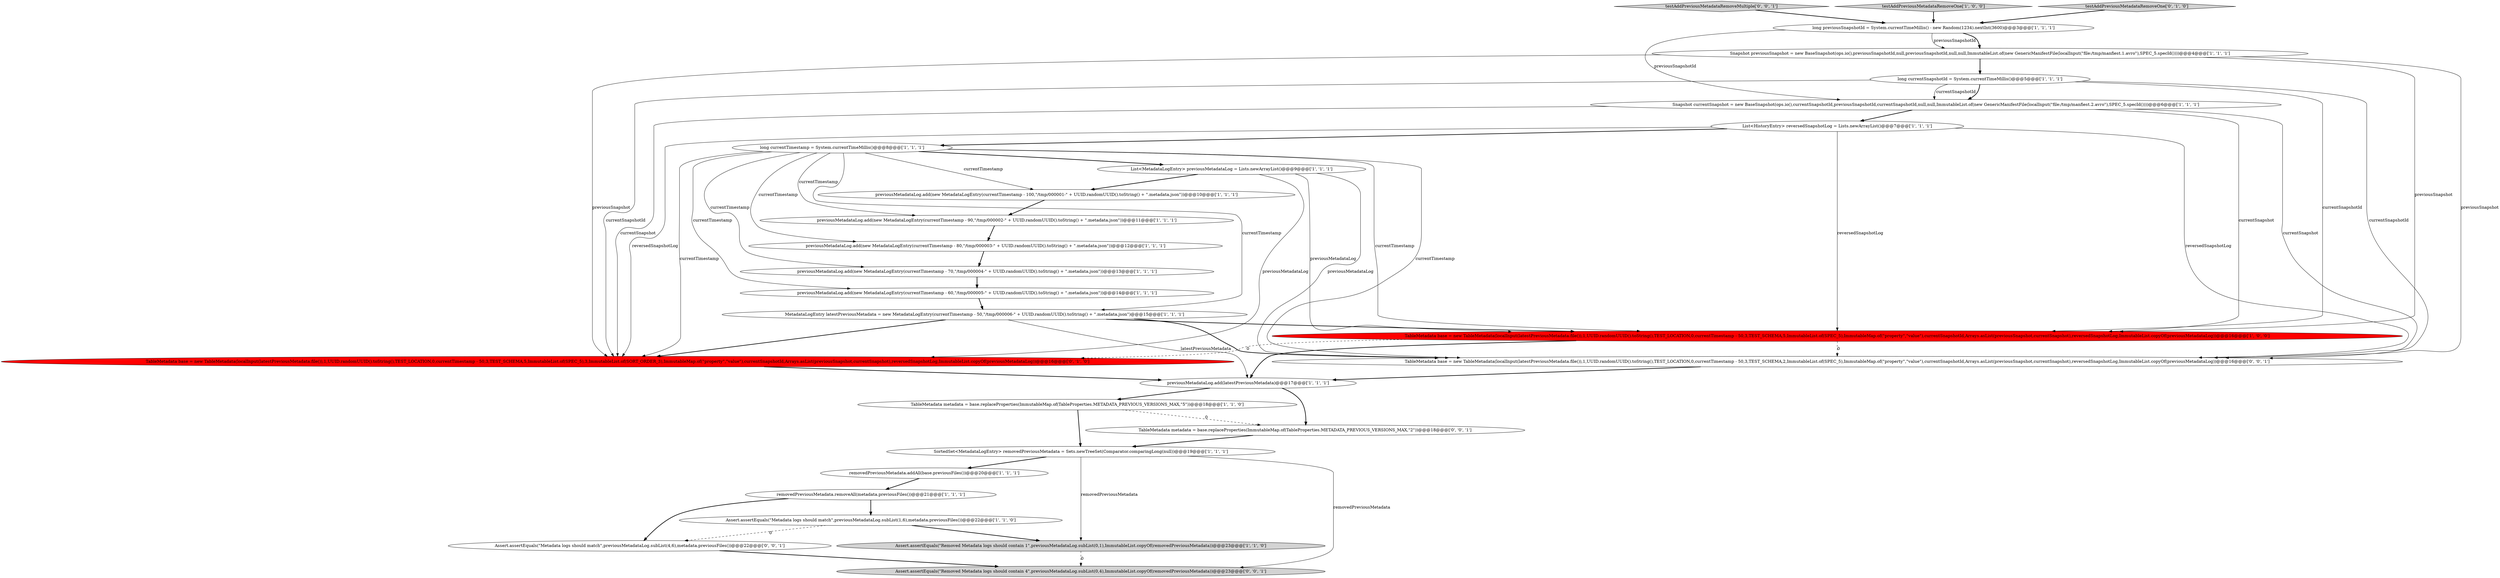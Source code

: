 digraph {
27 [style = filled, label = "TableMetadata base = new TableMetadata(localInput(latestPreviousMetadata.file()),1,UUID.randomUUID().toString(),TEST_LOCATION,0,currentTimestamp - 50,3,TEST_SCHEMA,2,ImmutableList.of(SPEC_5),ImmutableMap.of(\"property\",\"value\"),currentSnapshotId,Arrays.asList(previousSnapshot,currentSnapshot),reversedSnapshotLog,ImmutableList.copyOf(previousMetadataLog))@@@16@@@['0', '0', '1']", fillcolor = white, shape = ellipse image = "AAA0AAABBB3BBB"];
28 [style = filled, label = "testAddPreviousMetadataRemoveMultiple['0', '0', '1']", fillcolor = lightgray, shape = diamond image = "AAA0AAABBB3BBB"];
6 [style = filled, label = "long currentTimestamp = System.currentTimeMillis()@@@8@@@['1', '1', '1']", fillcolor = white, shape = ellipse image = "AAA0AAABBB1BBB"];
8 [style = filled, label = "List<MetadataLogEntry> previousMetadataLog = Lists.newArrayList()@@@9@@@['1', '1', '1']", fillcolor = white, shape = ellipse image = "AAA0AAABBB1BBB"];
13 [style = filled, label = "long currentSnapshotId = System.currentTimeMillis()@@@5@@@['1', '1', '1']", fillcolor = white, shape = ellipse image = "AAA0AAABBB1BBB"];
15 [style = filled, label = "testAddPreviousMetadataRemoveOne['1', '0', '0']", fillcolor = lightgray, shape = diamond image = "AAA0AAABBB1BBB"];
21 [style = filled, label = "previousMetadataLog.add(new MetadataLogEntry(currentTimestamp - 90,\"/tmp/000002-\" + UUID.randomUUID().toString() + \".metadata.json\"))@@@11@@@['1', '1', '1']", fillcolor = white, shape = ellipse image = "AAA0AAABBB1BBB"];
4 [style = filled, label = "previousMetadataLog.add(new MetadataLogEntry(currentTimestamp - 80,\"/tmp/000003-\" + UUID.randomUUID().toString() + \".metadata.json\"))@@@12@@@['1', '1', '1']", fillcolor = white, shape = ellipse image = "AAA0AAABBB1BBB"];
9 [style = filled, label = "previousMetadataLog.add(new MetadataLogEntry(currentTimestamp - 60,\"/tmp/000005-\" + UUID.randomUUID().toString() + \".metadata.json\"))@@@14@@@['1', '1', '1']", fillcolor = white, shape = ellipse image = "AAA0AAABBB1BBB"];
5 [style = filled, label = "TableMetadata base = new TableMetadata(localInput(latestPreviousMetadata.file()),1,UUID.randomUUID().toString(),TEST_LOCATION,0,currentTimestamp - 50,3,TEST_SCHEMA,5,ImmutableList.of(SPEC_5),ImmutableMap.of(\"property\",\"value\"),currentSnapshotId,Arrays.asList(previousSnapshot,currentSnapshot),reversedSnapshotLog,ImmutableList.copyOf(previousMetadataLog))@@@16@@@['1', '0', '0']", fillcolor = red, shape = ellipse image = "AAA1AAABBB1BBB"];
12 [style = filled, label = "previousMetadataLog.add(new MetadataLogEntry(currentTimestamp - 70,\"/tmp/000004-\" + UUID.randomUUID().toString() + \".metadata.json\"))@@@13@@@['1', '1', '1']", fillcolor = white, shape = ellipse image = "AAA0AAABBB1BBB"];
24 [style = filled, label = "Assert.assertEquals(\"Metadata logs should match\",previousMetadataLog.subList(4,6),metadata.previousFiles())@@@22@@@['0', '0', '1']", fillcolor = white, shape = ellipse image = "AAA0AAABBB3BBB"];
10 [style = filled, label = "TableMetadata metadata = base.replaceProperties(ImmutableMap.of(TableProperties.METADATA_PREVIOUS_VERSIONS_MAX,\"5\"))@@@18@@@['1', '1', '0']", fillcolor = white, shape = ellipse image = "AAA0AAABBB1BBB"];
1 [style = filled, label = "removedPreviousMetadata.addAll(base.previousFiles())@@@20@@@['1', '1', '1']", fillcolor = white, shape = ellipse image = "AAA0AAABBB1BBB"];
20 [style = filled, label = "long previousSnapshotId = System.currentTimeMillis() - new Random(1234).nextInt(3600)@@@3@@@['1', '1', '1']", fillcolor = white, shape = ellipse image = "AAA0AAABBB1BBB"];
16 [style = filled, label = "SortedSet<MetadataLogEntry> removedPreviousMetadata = Sets.newTreeSet(Comparator.comparingLong(null))@@@19@@@['1', '1', '1']", fillcolor = white, shape = ellipse image = "AAA0AAABBB1BBB"];
19 [style = filled, label = "List<HistoryEntry> reversedSnapshotLog = Lists.newArrayList()@@@7@@@['1', '1', '1']", fillcolor = white, shape = ellipse image = "AAA0AAABBB1BBB"];
14 [style = filled, label = "removedPreviousMetadata.removeAll(metadata.previousFiles())@@@21@@@['1', '1', '1']", fillcolor = white, shape = ellipse image = "AAA0AAABBB1BBB"];
25 [style = filled, label = "TableMetadata metadata = base.replaceProperties(ImmutableMap.of(TableProperties.METADATA_PREVIOUS_VERSIONS_MAX,\"2\"))@@@18@@@['0', '0', '1']", fillcolor = white, shape = ellipse image = "AAA0AAABBB3BBB"];
17 [style = filled, label = "MetadataLogEntry latestPreviousMetadata = new MetadataLogEntry(currentTimestamp - 50,\"/tmp/000006-\" + UUID.randomUUID().toString() + \".metadata.json\")@@@15@@@['1', '1', '1']", fillcolor = white, shape = ellipse image = "AAA0AAABBB1BBB"];
2 [style = filled, label = "Snapshot currentSnapshot = new BaseSnapshot(ops.io(),currentSnapshotId,previousSnapshotId,currentSnapshotId,null,null,ImmutableList.of(new GenericManifestFile(localInput(\"file:/tmp/manfiest.2.avro\"),SPEC_5.specId())))@@@6@@@['1', '1', '1']", fillcolor = white, shape = ellipse image = "AAA0AAABBB1BBB"];
26 [style = filled, label = "Assert.assertEquals(\"Removed Metadata logs should contain 4\",previousMetadataLog.subList(0,4),ImmutableList.copyOf(removedPreviousMetadata))@@@23@@@['0', '0', '1']", fillcolor = lightgray, shape = ellipse image = "AAA0AAABBB3BBB"];
3 [style = filled, label = "previousMetadataLog.add(latestPreviousMetadata)@@@17@@@['1', '1', '1']", fillcolor = white, shape = ellipse image = "AAA0AAABBB1BBB"];
0 [style = filled, label = "previousMetadataLog.add(new MetadataLogEntry(currentTimestamp - 100,\"/tmp/000001-\" + UUID.randomUUID().toString() + \".metadata.json\"))@@@10@@@['1', '1', '1']", fillcolor = white, shape = ellipse image = "AAA0AAABBB1BBB"];
18 [style = filled, label = "Assert.assertEquals(\"Removed Metadata logs should contain 1\",previousMetadataLog.subList(0,1),ImmutableList.copyOf(removedPreviousMetadata))@@@23@@@['1', '1', '0']", fillcolor = lightgray, shape = ellipse image = "AAA0AAABBB1BBB"];
22 [style = filled, label = "TableMetadata base = new TableMetadata(localInput(latestPreviousMetadata.file()),1,UUID.randomUUID().toString(),TEST_LOCATION,0,currentTimestamp - 50,3,TEST_SCHEMA,5,ImmutableList.of(SPEC_5),3,ImmutableList.of(SORT_ORDER_3),ImmutableMap.of(\"property\",\"value\"),currentSnapshotId,Arrays.asList(previousSnapshot,currentSnapshot),reversedSnapshotLog,ImmutableList.copyOf(previousMetadataLog))@@@16@@@['0', '1', '0']", fillcolor = red, shape = ellipse image = "AAA1AAABBB2BBB"];
7 [style = filled, label = "Assert.assertEquals(\"Metadata logs should match\",previousMetadataLog.subList(1,6),metadata.previousFiles())@@@22@@@['1', '1', '0']", fillcolor = white, shape = ellipse image = "AAA0AAABBB1BBB"];
11 [style = filled, label = "Snapshot previousSnapshot = new BaseSnapshot(ops.io(),previousSnapshotId,null,previousSnapshotId,null,null,ImmutableList.of(new GenericManifestFile(localInput(\"file:/tmp/manfiest.1.avro\"),SPEC_5.specId())))@@@4@@@['1', '1', '1']", fillcolor = white, shape = ellipse image = "AAA0AAABBB1BBB"];
23 [style = filled, label = "testAddPreviousMetadataRemoveOne['0', '1', '0']", fillcolor = lightgray, shape = diamond image = "AAA0AAABBB2BBB"];
5->3 [style = bold, label=""];
14->24 [style = bold, label=""];
19->5 [style = solid, label="reversedSnapshotLog"];
17->5 [style = bold, label=""];
23->20 [style = bold, label=""];
16->26 [style = solid, label="removedPreviousMetadata"];
2->19 [style = bold, label=""];
2->22 [style = solid, label="currentSnapshot"];
28->20 [style = bold, label=""];
3->25 [style = bold, label=""];
2->27 [style = solid, label="currentSnapshot"];
13->2 [style = solid, label="currentSnapshotId"];
27->3 [style = bold, label=""];
13->22 [style = solid, label="currentSnapshotId"];
6->9 [style = solid, label="currentTimestamp"];
9->17 [style = bold, label=""];
6->21 [style = solid, label="currentTimestamp"];
8->5 [style = solid, label="previousMetadataLog"];
19->27 [style = solid, label="reversedSnapshotLog"];
0->21 [style = bold, label=""];
6->0 [style = solid, label="currentTimestamp"];
6->5 [style = solid, label="currentTimestamp"];
19->6 [style = bold, label=""];
12->9 [style = bold, label=""];
17->22 [style = bold, label=""];
25->16 [style = bold, label=""];
6->27 [style = solid, label="currentTimestamp"];
14->7 [style = bold, label=""];
8->0 [style = bold, label=""];
22->3 [style = bold, label=""];
3->10 [style = bold, label=""];
20->11 [style = solid, label="previousSnapshotId"];
13->27 [style = solid, label="currentSnapshotId"];
8->22 [style = solid, label="previousMetadataLog"];
6->22 [style = solid, label="currentTimestamp"];
8->27 [style = solid, label="previousMetadataLog"];
24->26 [style = bold, label=""];
2->5 [style = solid, label="currentSnapshot"];
5->27 [style = dashed, label="0"];
10->16 [style = bold, label=""];
16->1 [style = bold, label=""];
13->5 [style = solid, label="currentSnapshotId"];
7->24 [style = dashed, label="0"];
20->2 [style = solid, label="previousSnapshotId"];
19->22 [style = solid, label="reversedSnapshotLog"];
11->22 [style = solid, label="previousSnapshot"];
15->20 [style = bold, label=""];
17->3 [style = solid, label="latestPreviousMetadata"];
11->13 [style = bold, label=""];
6->8 [style = bold, label=""];
13->2 [style = bold, label=""];
7->18 [style = bold, label=""];
4->12 [style = bold, label=""];
16->18 [style = solid, label="removedPreviousMetadata"];
11->5 [style = solid, label="previousSnapshot"];
11->27 [style = solid, label="previousSnapshot"];
1->14 [style = bold, label=""];
21->4 [style = bold, label=""];
6->4 [style = solid, label="currentTimestamp"];
17->27 [style = bold, label=""];
6->12 [style = solid, label="currentTimestamp"];
10->25 [style = dashed, label="0"];
18->26 [style = dashed, label="0"];
6->17 [style = solid, label="currentTimestamp"];
20->11 [style = bold, label=""];
5->22 [style = dashed, label="0"];
}
